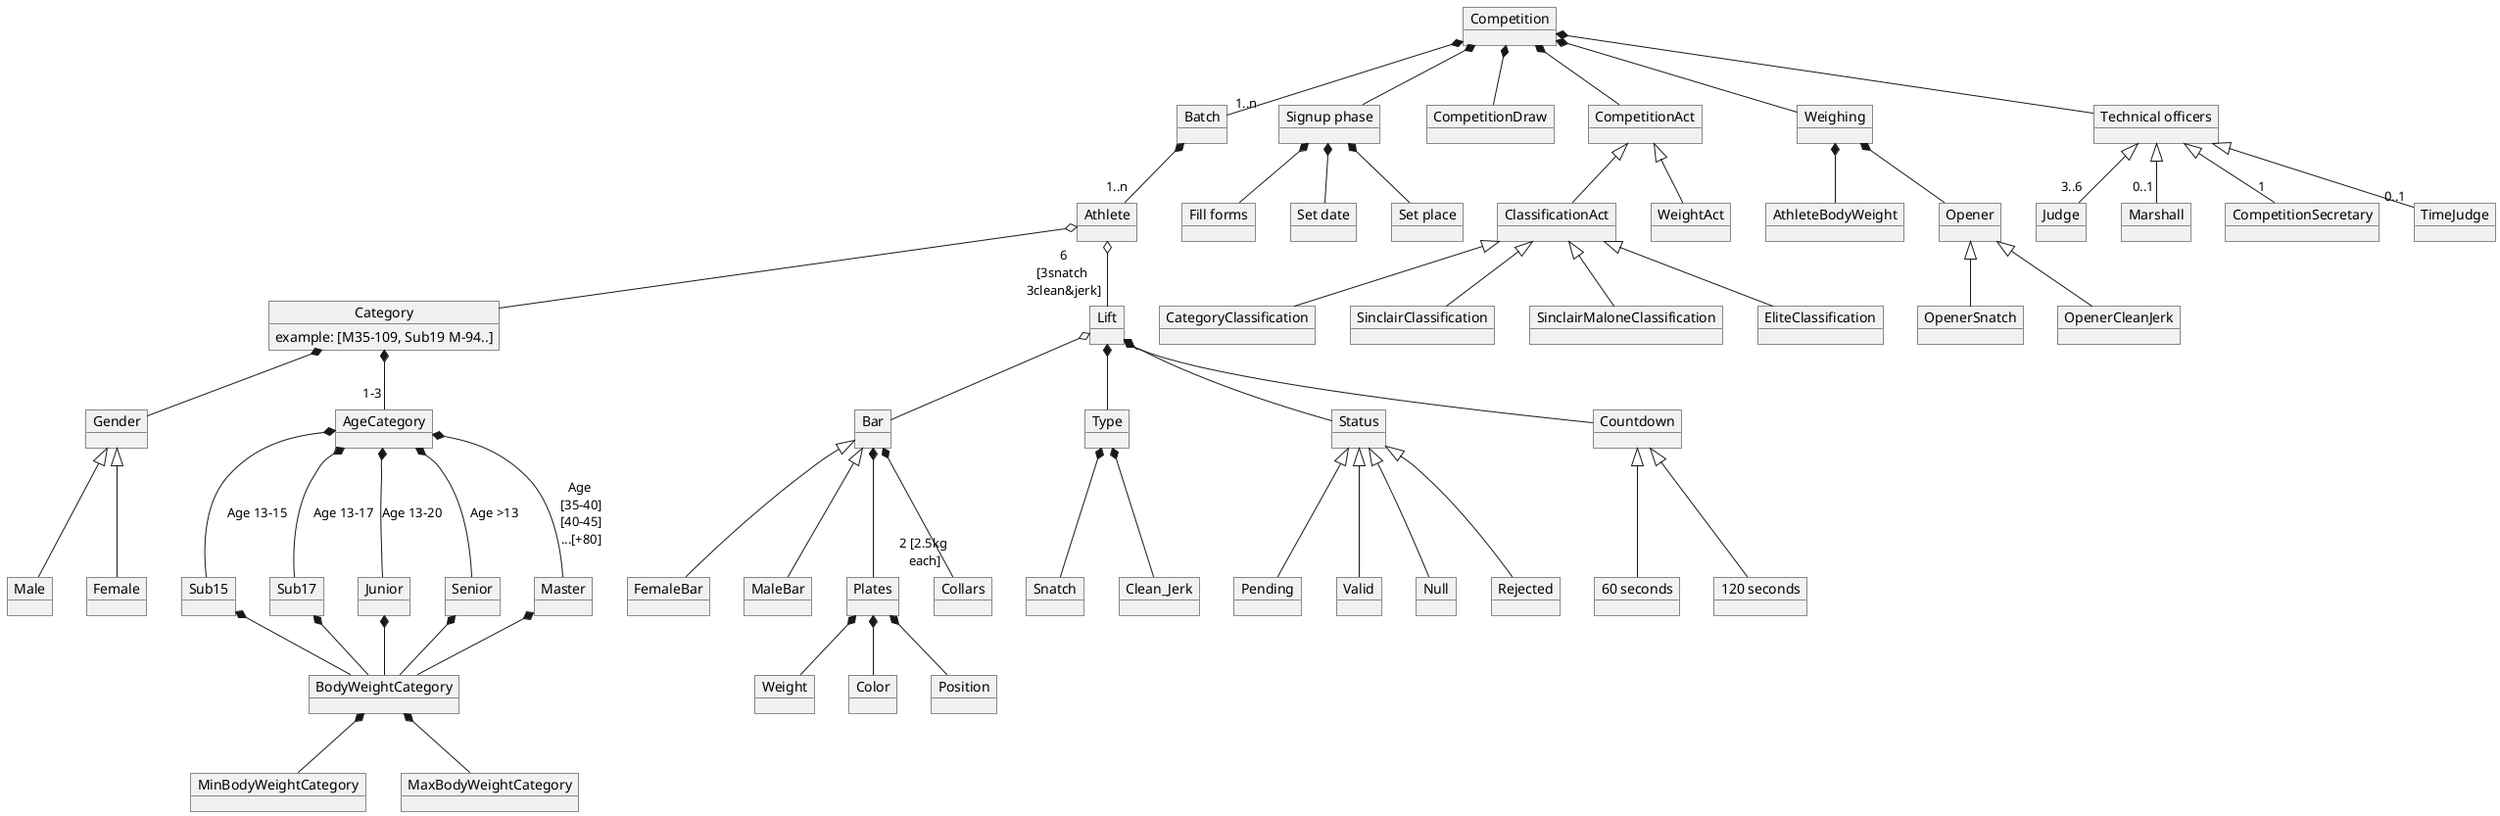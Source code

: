 @startuml
'https://plantuml.com/object-diagram

object Competition
object Batch
object "Signup phase" as signup
object "Fill forms" as fillForms
object "Set date" as setDate
object "Set place" as setPlace

object Athlete
object Gender
object Male
object Female

object CompetitionDraw

' Category
object Category {
  example: [M35-109, Sub19 M-94..]
}

object BodyWeightCategory
object MinBodyWeightCategory
object MaxBodyWeightCategory

object AgeCategory
object Sub15
object Sub17
object Junior
object Senior
object Master

' Bars
object Bar
object FemaleBar
object MaleBar
object Plates
object Weight
object Color
object Collars
object Position

' Lifts
object Lift
object Type
object Snatch
object Clean_Jerk
object Status
object Pending
object Valid
object Null
object Rejected
object Countdown
object "60 seconds" as 60s
object "120 seconds" as 120s

' Competition acts
object CompetitionAct
object ClassificationAct
object WeightAct

' Clasification Acts
object CategoryClassification
object SinclairClassification
object SinclairMaloneClassification
object EliteClassification

' Weighing
object Weighing
object AthleteBodyWeight
object Opener
object OpenerSnatch
object OpenerCleanJerk

' Technical officers
object "Technical officers" as TC
object Judge
object Marshall
object CompetitionSecretary
object TimeJudge


Competition *-- TC
TC <|-- "3..6" Judge
TC <|-- "0..1" Marshall
TC <|-- "1" CompetitionSecretary
TC <|-- "0..1" TimeJudge


Weighing *-- AthleteBodyWeight
Weighing *-- Opener
Opener <|-- OpenerSnatch
Opener <|-- OpenerCleanJerk


Lift *-- Type
Type *-- Snatch
Type *-- Clean_Jerk
Lift o-- Bar
Lift *-- Status
Status <|-- Pending
Status <|-- Valid
Status <|-- Null
Status <|-- Rejected
Lift *-- Countdown
Countdown <|-- 60s
Countdown <|-- 120s


Competition *-- signup
signup *-- fillForms
signup *-- setDate
signup *-- setPlace
Competition *-- Weighing
Competition *-- "1..n" Batch
Batch *-- "1..n" Athlete
Competition *-- CompetitionAct
CompetitionAct <|-- ClassificationAct
CompetitionAct <|-- WeightAct
Competition *-- CompetitionDraw


ClassificationAct <|-- CategoryClassification
ClassificationAct <|-- SinclairClassification
ClassificationAct <|-- SinclairMaloneClassification
ClassificationAct <|-- EliteClassification


Gender <|-- Male
Gender <|-- Female

Category *-- "1-3" AgeCategory
Category *-- Gender
Sub15 *-- BodyWeightCategory
Sub17 *-- BodyWeightCategory
Junior *-- BodyWeightCategory
Senior *-- BodyWeightCategory
Master *-- BodyWeightCategory
BodyWeightCategory *-- MinBodyWeightCategory
BodyWeightCategory *-- MaxBodyWeightCategory

AgeCategory *-- Sub15 :"Age 13-15"
AgeCategory *-- Sub17 :"Age 13-17"
AgeCategory *-- Junior :"Age 13-20"
AgeCategory *-- Senior :"Age >13"
AgeCategory *-- Master :"Age \n[35-40]\n[40-45]\n...[+80]"


Athlete o-- Category

Bar <|-- FemaleBar
Bar <|-- MaleBar
Bar *-- Plates
Bar *-- "2 [2.5kg\n each]" Collars
Plates *-- Weight
Plates *-- Color
Plates *-- Position


Athlete o-- "6\n[3snatch \n3clean&jerk]" Lift


@enduml

